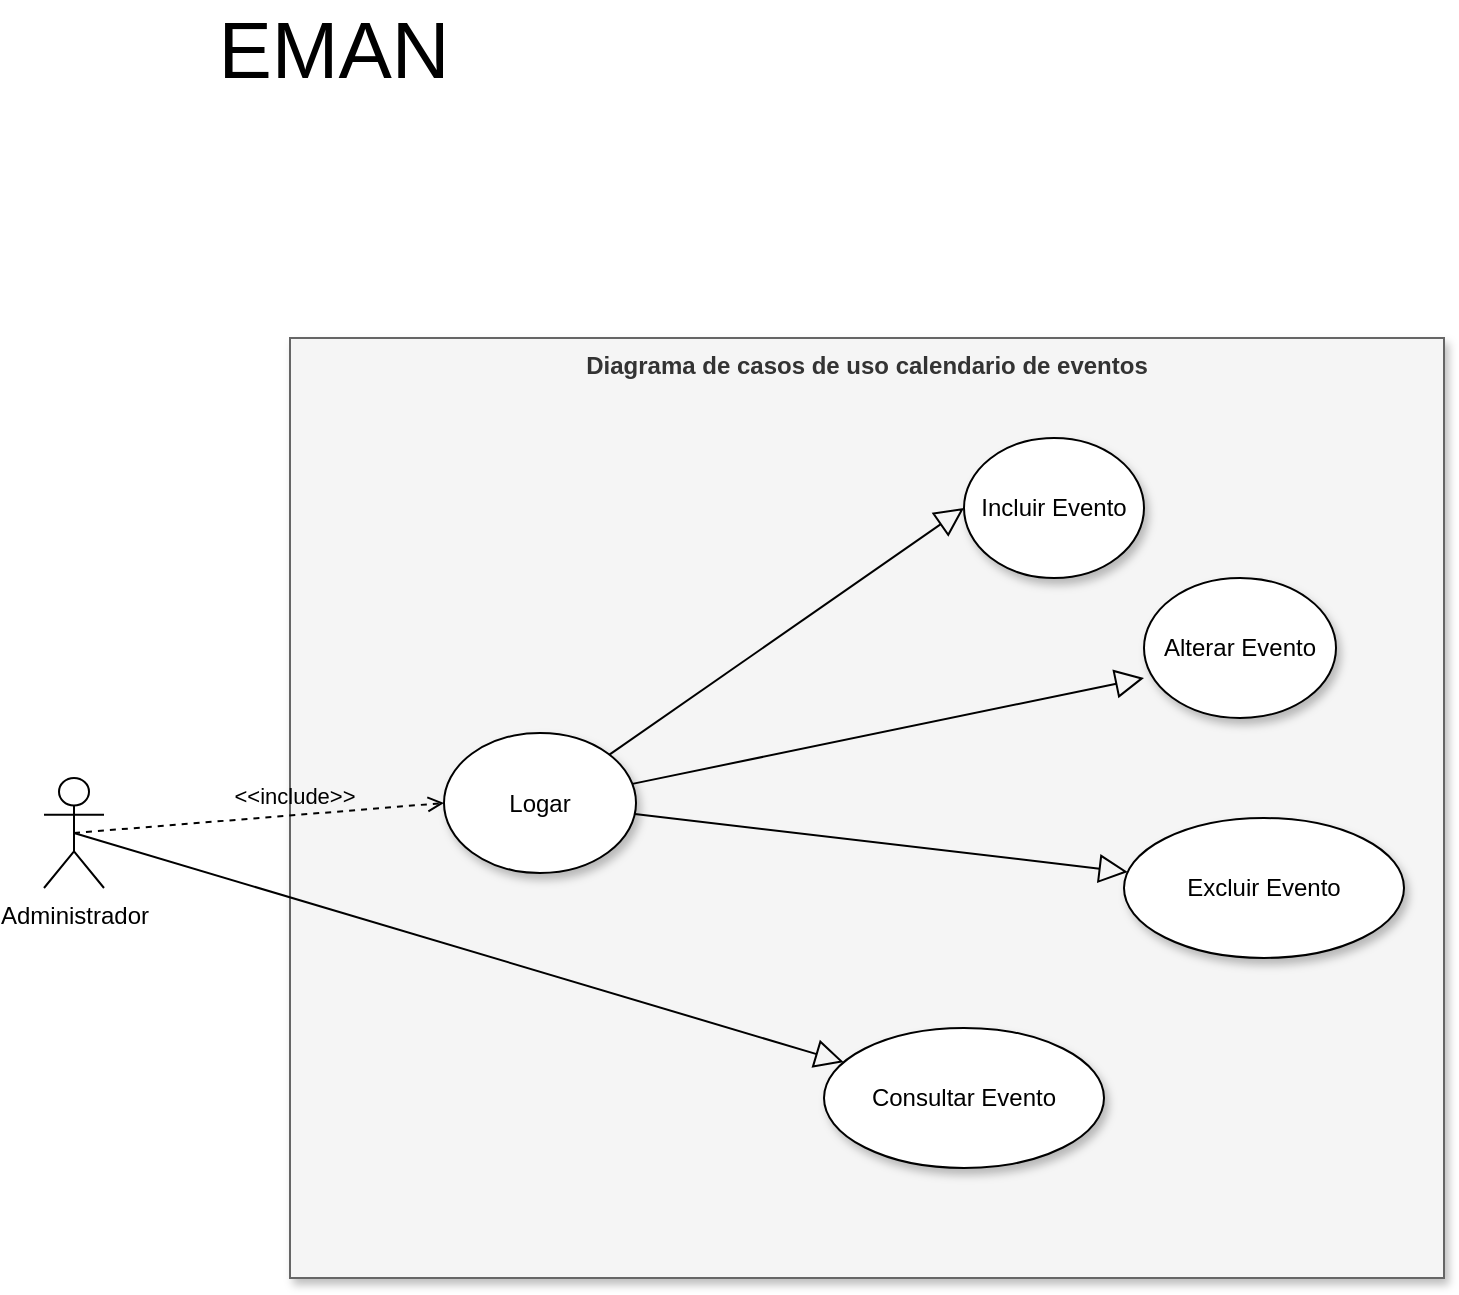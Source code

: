 <mxfile version="21.1.1" type="github">
  <diagram name="Página-1" id="rkHG6nmuOjkpt8-TUzvK">
    <mxGraphModel dx="759" dy="564" grid="1" gridSize="10" guides="1" tooltips="1" connect="1" arrows="1" fold="1" page="1" pageScale="1" pageWidth="827" pageHeight="1169" math="0" shadow="0">
      <root>
        <mxCell id="0" />
        <mxCell id="1" parent="0" />
        <mxCell id="QimY8xbkl2on-bAjsN7t-3" value="EMAN" style="text;html=1;strokeColor=none;fillColor=none;align=center;verticalAlign=middle;whiteSpace=wrap;rounded=0;fontSize=40;" parent="1" vertex="1">
          <mxGeometry x="20" y="80" width="330" height="30" as="geometry" />
        </mxCell>
        <mxCell id="IfJ1QCMbeDYxTQooLl67-13" value="Diagrama de casos de uso calendario de eventos" style="shape=rect;html=1;verticalAlign=top;fontStyle=1;whiteSpace=wrap;align=center;fillColor=#f5f5f5;fontColor=#333333;strokeColor=#666666;shadow=1;" parent="1" vertex="1">
          <mxGeometry x="163" y="240" width="577" height="470" as="geometry" />
        </mxCell>
        <mxCell id="IfJ1QCMbeDYxTQooLl67-19" value="Incluir Evento" style="ellipse;whiteSpace=wrap;html=1;shadow=1;" parent="1" vertex="1">
          <mxGeometry x="500" y="290" width="90" height="70" as="geometry" />
        </mxCell>
        <mxCell id="IfJ1QCMbeDYxTQooLl67-20" value="Administrador" style="shape=umlActor;html=1;verticalLabelPosition=bottom;verticalAlign=top;align=center;" parent="1" vertex="1">
          <mxGeometry x="40" y="460" width="30" height="55" as="geometry" />
        </mxCell>
        <mxCell id="IfJ1QCMbeDYxTQooLl67-21" value="" style="edgeStyle=none;html=1;endArrow=block;endFill=0;endSize=12;verticalAlign=bottom;rounded=0;entryX=0;entryY=0.5;entryDx=0;entryDy=0;" parent="1" source="IfJ1QCMbeDYxTQooLl67-29" target="IfJ1QCMbeDYxTQooLl67-19" edge="1">
          <mxGeometry width="160" relative="1" as="geometry">
            <mxPoint x="320" y="390" as="sourcePoint" />
            <mxPoint x="290" y="405" as="targetPoint" />
          </mxGeometry>
        </mxCell>
        <mxCell id="IfJ1QCMbeDYxTQooLl67-22" value="Alterar Evento" style="ellipse;whiteSpace=wrap;html=1;shadow=1;" parent="1" vertex="1">
          <mxGeometry x="590" y="360" width="96" height="70" as="geometry" />
        </mxCell>
        <mxCell id="IfJ1QCMbeDYxTQooLl67-23" value="Excluir Evento" style="ellipse;whiteSpace=wrap;html=1;shadow=1;" parent="1" vertex="1">
          <mxGeometry x="580" y="480" width="140" height="70" as="geometry" />
        </mxCell>
        <mxCell id="IfJ1QCMbeDYxTQooLl67-24" value="" style="edgeStyle=none;html=1;endArrow=block;endFill=0;endSize=12;verticalAlign=bottom;rounded=0;entryX=0;entryY=0.714;entryDx=0;entryDy=0;entryPerimeter=0;" parent="1" source="IfJ1QCMbeDYxTQooLl67-29" target="IfJ1QCMbeDYxTQooLl67-22" edge="1">
          <mxGeometry width="160" relative="1" as="geometry">
            <mxPoint x="350" y="450" as="sourcePoint" />
            <mxPoint x="300" y="484.5" as="targetPoint" />
          </mxGeometry>
        </mxCell>
        <mxCell id="IfJ1QCMbeDYxTQooLl67-25" value="" style="edgeStyle=none;html=1;endArrow=block;endFill=0;endSize=12;verticalAlign=bottom;rounded=0;" parent="1" source="IfJ1QCMbeDYxTQooLl67-29" target="IfJ1QCMbeDYxTQooLl67-23" edge="1">
          <mxGeometry width="160" relative="1" as="geometry">
            <mxPoint x="360" y="500" as="sourcePoint" />
            <mxPoint x="370" y="515" as="targetPoint" />
          </mxGeometry>
        </mxCell>
        <mxCell id="IfJ1QCMbeDYxTQooLl67-27" value="Consultar Evento" style="ellipse;whiteSpace=wrap;html=1;shadow=1;" parent="1" vertex="1">
          <mxGeometry x="430" y="585" width="140" height="70" as="geometry" />
        </mxCell>
        <mxCell id="IfJ1QCMbeDYxTQooLl67-28" value="" style="edgeStyle=none;html=1;endArrow=block;endFill=0;endSize=12;verticalAlign=bottom;rounded=0;exitX=0.5;exitY=0.5;exitDx=0;exitDy=0;exitPerimeter=0;" parent="1" source="IfJ1QCMbeDYxTQooLl67-20" target="IfJ1QCMbeDYxTQooLl67-27" edge="1">
          <mxGeometry width="160" relative="1" as="geometry">
            <mxPoint x="310" y="560" as="sourcePoint" />
            <mxPoint x="410" y="510" as="targetPoint" />
          </mxGeometry>
        </mxCell>
        <mxCell id="IfJ1QCMbeDYxTQooLl67-29" value="Logar" style="ellipse;whiteSpace=wrap;html=1;shadow=1;" parent="1" vertex="1">
          <mxGeometry x="240" y="437.5" width="96" height="70" as="geometry" />
        </mxCell>
        <mxCell id="IfJ1QCMbeDYxTQooLl67-30" value="&amp;lt;&amp;lt;include&amp;gt;&amp;gt;" style="edgeStyle=none;html=1;endArrow=open;verticalAlign=bottom;dashed=1;labelBackgroundColor=none;rounded=0;exitX=0.5;exitY=0.5;exitDx=0;exitDy=0;exitPerimeter=0;entryX=0;entryY=0.5;entryDx=0;entryDy=0;" parent="1" source="IfJ1QCMbeDYxTQooLl67-20" target="IfJ1QCMbeDYxTQooLl67-29" edge="1">
          <mxGeometry x="0.191" y="2" width="160" relative="1" as="geometry">
            <mxPoint x="140" y="645" as="sourcePoint" />
            <mxPoint x="300" y="645" as="targetPoint" />
            <mxPoint y="1" as="offset" />
          </mxGeometry>
        </mxCell>
      </root>
    </mxGraphModel>
  </diagram>
</mxfile>
